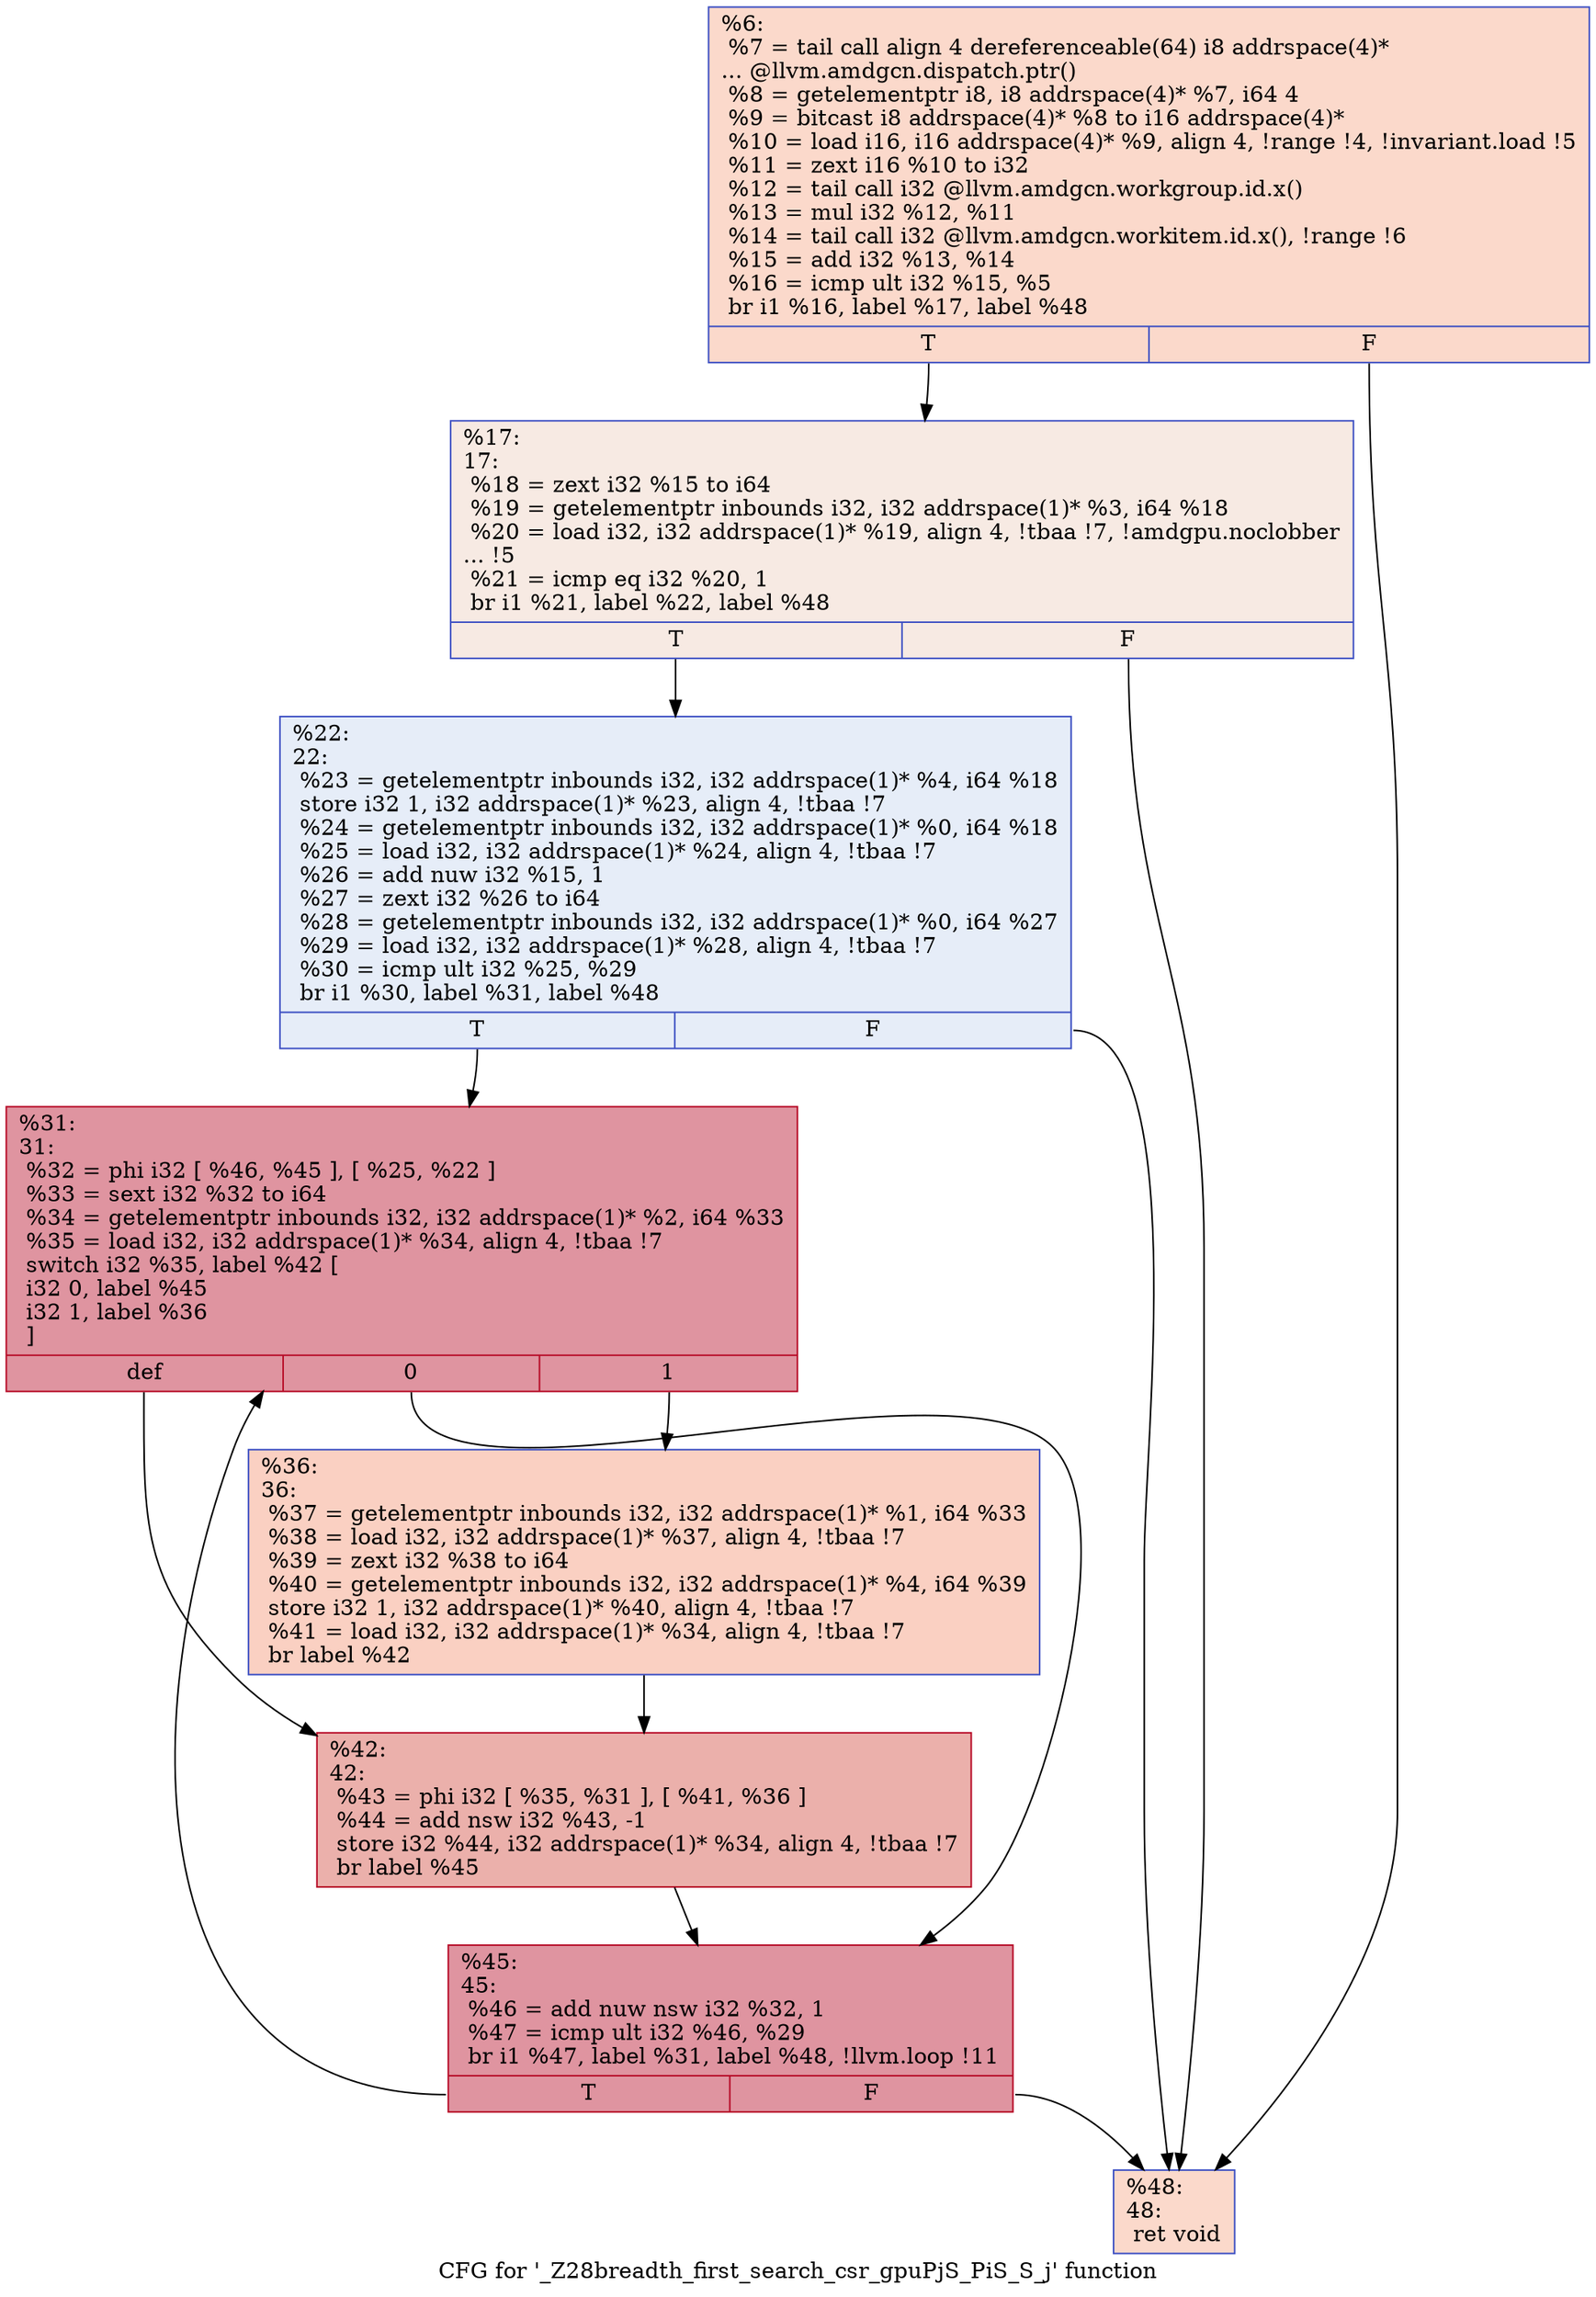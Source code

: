 digraph "CFG for '_Z28breadth_first_search_csr_gpuPjS_PiS_S_j' function" {
	label="CFG for '_Z28breadth_first_search_csr_gpuPjS_PiS_S_j' function";

	Node0x45c5800 [shape=record,color="#3d50c3ff", style=filled, fillcolor="#f7a88970",label="{%6:\l  %7 = tail call align 4 dereferenceable(64) i8 addrspace(4)*\l... @llvm.amdgcn.dispatch.ptr()\l  %8 = getelementptr i8, i8 addrspace(4)* %7, i64 4\l  %9 = bitcast i8 addrspace(4)* %8 to i16 addrspace(4)*\l  %10 = load i16, i16 addrspace(4)* %9, align 4, !range !4, !invariant.load !5\l  %11 = zext i16 %10 to i32\l  %12 = tail call i32 @llvm.amdgcn.workgroup.id.x()\l  %13 = mul i32 %12, %11\l  %14 = tail call i32 @llvm.amdgcn.workitem.id.x(), !range !6\l  %15 = add i32 %13, %14\l  %16 = icmp ult i32 %15, %5\l  br i1 %16, label %17, label %48\l|{<s0>T|<s1>F}}"];
	Node0x45c5800:s0 -> Node0x45c6120;
	Node0x45c5800:s1 -> Node0x45c7810;
	Node0x45c6120 [shape=record,color="#3d50c3ff", style=filled, fillcolor="#eed0c070",label="{%17:\l17:                                               \l  %18 = zext i32 %15 to i64\l  %19 = getelementptr inbounds i32, i32 addrspace(1)* %3, i64 %18\l  %20 = load i32, i32 addrspace(1)* %19, align 4, !tbaa !7, !amdgpu.noclobber\l... !5\l  %21 = icmp eq i32 %20, 1\l  br i1 %21, label %22, label %48\l|{<s0>T|<s1>F}}"];
	Node0x45c6120:s0 -> Node0x45c82f0;
	Node0x45c6120:s1 -> Node0x45c7810;
	Node0x45c82f0 [shape=record,color="#3d50c3ff", style=filled, fillcolor="#c7d7f070",label="{%22:\l22:                                               \l  %23 = getelementptr inbounds i32, i32 addrspace(1)* %4, i64 %18\l  store i32 1, i32 addrspace(1)* %23, align 4, !tbaa !7\l  %24 = getelementptr inbounds i32, i32 addrspace(1)* %0, i64 %18\l  %25 = load i32, i32 addrspace(1)* %24, align 4, !tbaa !7\l  %26 = add nuw i32 %15, 1\l  %27 = zext i32 %26 to i64\l  %28 = getelementptr inbounds i32, i32 addrspace(1)* %0, i64 %27\l  %29 = load i32, i32 addrspace(1)* %28, align 4, !tbaa !7\l  %30 = icmp ult i32 %25, %29\l  br i1 %30, label %31, label %48\l|{<s0>T|<s1>F}}"];
	Node0x45c82f0:s0 -> Node0x45c8f50;
	Node0x45c82f0:s1 -> Node0x45c7810;
	Node0x45c8f50 [shape=record,color="#b70d28ff", style=filled, fillcolor="#b70d2870",label="{%31:\l31:                                               \l  %32 = phi i32 [ %46, %45 ], [ %25, %22 ]\l  %33 = sext i32 %32 to i64\l  %34 = getelementptr inbounds i32, i32 addrspace(1)* %2, i64 %33\l  %35 = load i32, i32 addrspace(1)* %34, align 4, !tbaa !7\l  switch i32 %35, label %42 [\l    i32 0, label %45\l    i32 1, label %36\l  ]\l|{<s0>def|<s1>0|<s2>1}}"];
	Node0x45c8f50:s0 -> Node0x45c9440;
	Node0x45c8f50:s1 -> Node0x45c9050;
	Node0x45c8f50:s2 -> Node0x45c94d0;
	Node0x45c94d0 [shape=record,color="#3d50c3ff", style=filled, fillcolor="#f3947570",label="{%36:\l36:                                               \l  %37 = getelementptr inbounds i32, i32 addrspace(1)* %1, i64 %33\l  %38 = load i32, i32 addrspace(1)* %37, align 4, !tbaa !7\l  %39 = zext i32 %38 to i64\l  %40 = getelementptr inbounds i32, i32 addrspace(1)* %4, i64 %39\l  store i32 1, i32 addrspace(1)* %40, align 4, !tbaa !7\l  %41 = load i32, i32 addrspace(1)* %34, align 4, !tbaa !7\l  br label %42\l}"];
	Node0x45c94d0 -> Node0x45c9440;
	Node0x45c9440 [shape=record,color="#b70d28ff", style=filled, fillcolor="#d24b4070",label="{%42:\l42:                                               \l  %43 = phi i32 [ %35, %31 ], [ %41, %36 ]\l  %44 = add nsw i32 %43, -1\l  store i32 %44, i32 addrspace(1)* %34, align 4, !tbaa !7\l  br label %45\l}"];
	Node0x45c9440 -> Node0x45c9050;
	Node0x45c9050 [shape=record,color="#b70d28ff", style=filled, fillcolor="#b70d2870",label="{%45:\l45:                                               \l  %46 = add nuw nsw i32 %32, 1\l  %47 = icmp ult i32 %46, %29\l  br i1 %47, label %31, label %48, !llvm.loop !11\l|{<s0>T|<s1>F}}"];
	Node0x45c9050:s0 -> Node0x45c8f50;
	Node0x45c9050:s1 -> Node0x45c7810;
	Node0x45c7810 [shape=record,color="#3d50c3ff", style=filled, fillcolor="#f7a88970",label="{%48:\l48:                                               \l  ret void\l}"];
}
